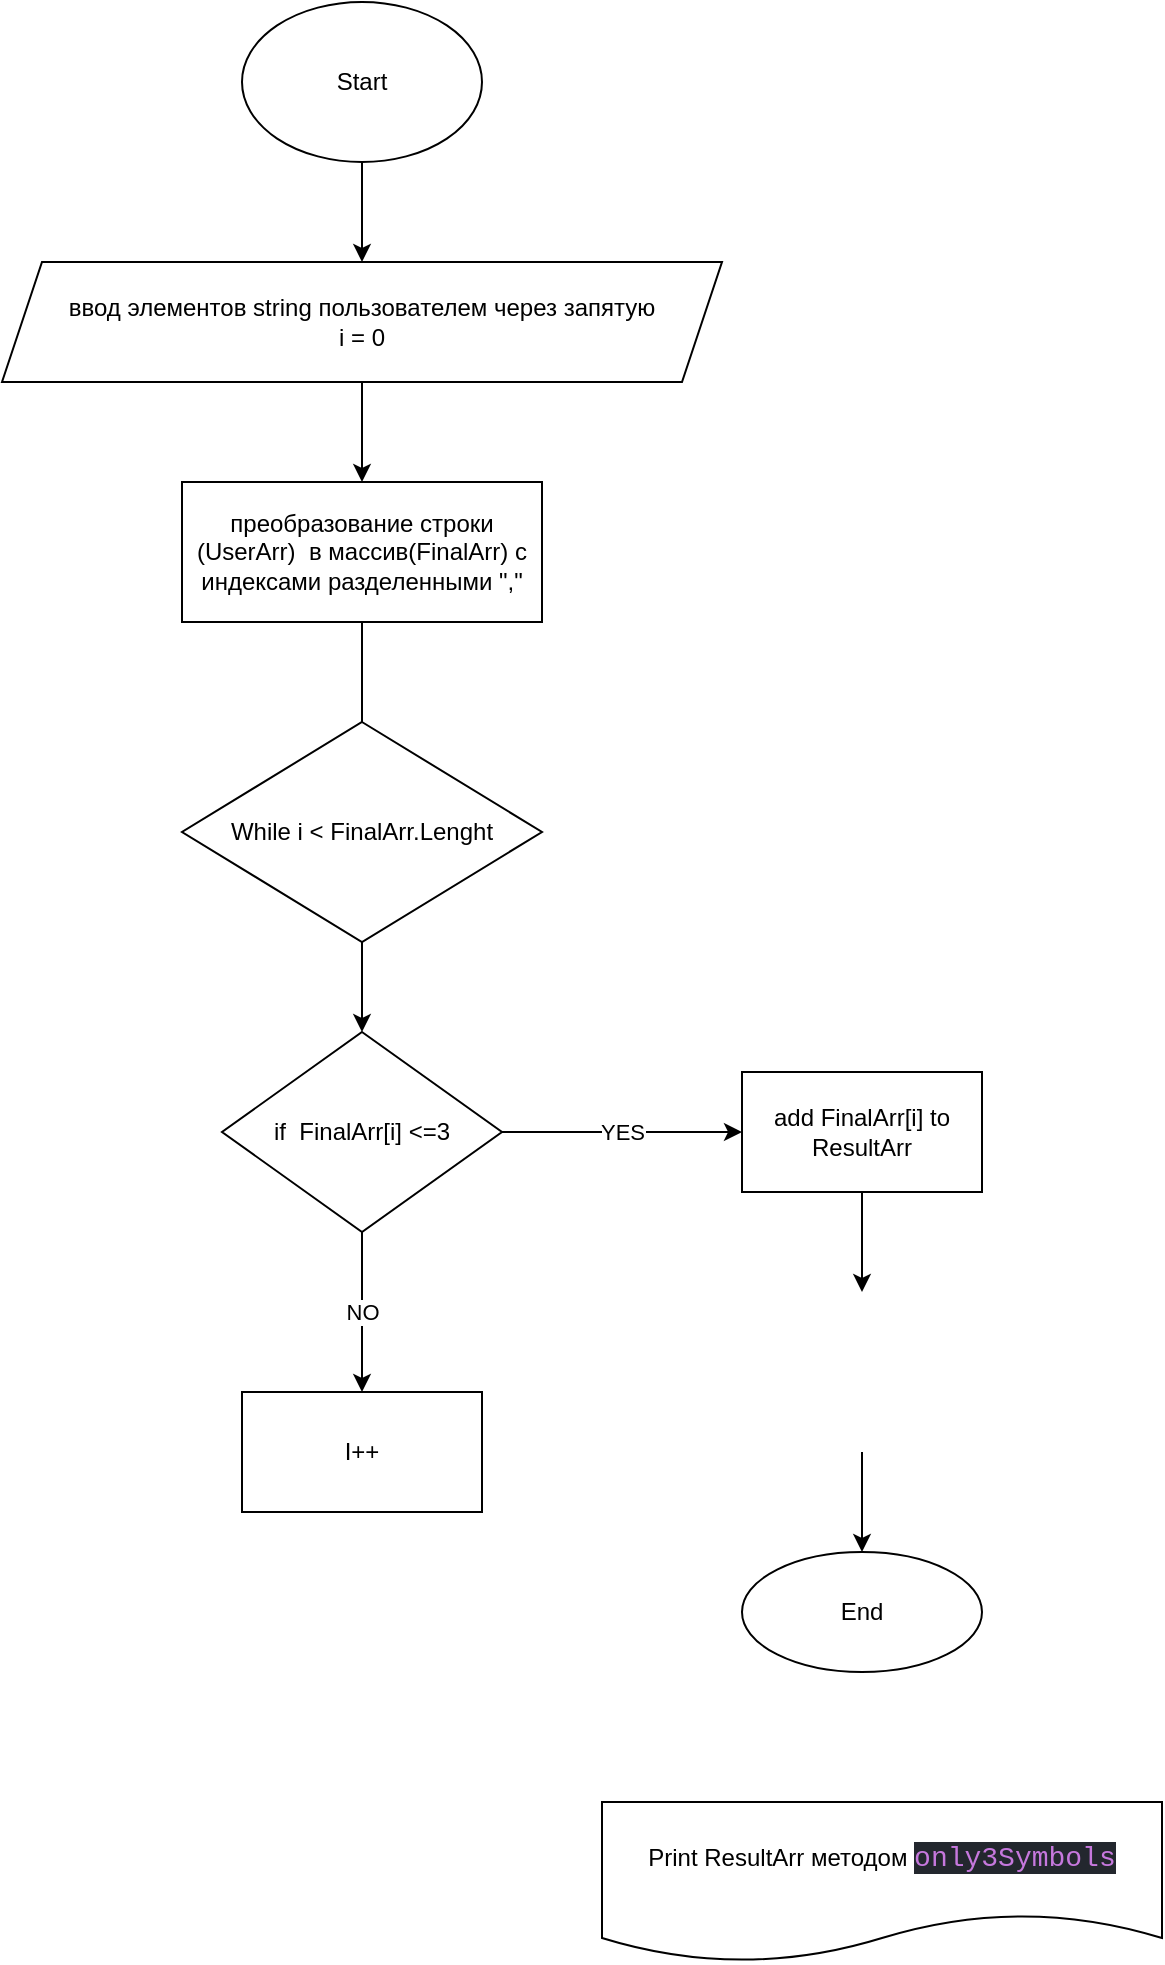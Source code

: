 <mxfile>
    <diagram id="desDFF7GaYQHD1GxVEMc" name="Страница 1">
        <mxGraphModel dx="798" dy="612" grid="1" gridSize="10" guides="1" tooltips="1" connect="1" arrows="1" fold="1" page="1" pageScale="1" pageWidth="827" pageHeight="1169" math="0" shadow="0">
            <root>
                <mxCell id="0"/>
                <mxCell id="1" parent="0"/>
                <mxCell id="4" style="edgeStyle=none;html=1;entryX=0.5;entryY=0;entryDx=0;entryDy=0;" edge="1" parent="1" source="2" target="3">
                    <mxGeometry relative="1" as="geometry"/>
                </mxCell>
                <mxCell id="2" value="Start" style="ellipse;whiteSpace=wrap;html=1;" vertex="1" parent="1">
                    <mxGeometry x="300" y="70" width="120" height="80" as="geometry"/>
                </mxCell>
                <mxCell id="6" value="" style="edgeStyle=none;html=1;" edge="1" parent="1" source="3" target="5">
                    <mxGeometry relative="1" as="geometry"/>
                </mxCell>
                <mxCell id="3" value="ввод элементов string пользователем через запятую&lt;br&gt;i = 0" style="shape=parallelogram;perimeter=parallelogramPerimeter;whiteSpace=wrap;html=1;fixedSize=1;" vertex="1" parent="1">
                    <mxGeometry x="180" y="200" width="360" height="60" as="geometry"/>
                </mxCell>
                <mxCell id="8" value="" style="edgeStyle=none;html=1;startArrow=none;" edge="1" parent="1" source="19" target="7">
                    <mxGeometry relative="1" as="geometry"/>
                </mxCell>
                <mxCell id="5" value="преобразование строки (UserArr)&amp;nbsp; в массив(FinalArr) c индексами разделенными &quot;,&quot;" style="whiteSpace=wrap;html=1;" vertex="1" parent="1">
                    <mxGeometry x="270" y="310" width="180" height="70" as="geometry"/>
                </mxCell>
                <mxCell id="10" value="YES" style="edgeStyle=none;html=1;" edge="1" parent="1" source="7" target="9">
                    <mxGeometry relative="1" as="geometry"/>
                </mxCell>
                <mxCell id="17" value="NO" style="edgeStyle=none;html=1;" edge="1" parent="1" source="7" target="16">
                    <mxGeometry relative="1" as="geometry"/>
                </mxCell>
                <mxCell id="7" value="if&amp;nbsp; FinalArr[i] &amp;lt;=3" style="rhombus;whiteSpace=wrap;html=1;" vertex="1" parent="1">
                    <mxGeometry x="290" y="585" width="140" height="100" as="geometry"/>
                </mxCell>
                <mxCell id="12" value="" style="edgeStyle=none;html=1;" edge="1" parent="1" source="9">
                    <mxGeometry relative="1" as="geometry">
                        <mxPoint x="610" y="715" as="targetPoint"/>
                    </mxGeometry>
                </mxCell>
                <mxCell id="9" value="add FinalArr[i] to ResultArr" style="whiteSpace=wrap;html=1;" vertex="1" parent="1">
                    <mxGeometry x="550" y="605" width="120" height="60" as="geometry"/>
                </mxCell>
                <mxCell id="14" value="" style="edgeStyle=none;html=1;" edge="1" parent="1" target="13">
                    <mxGeometry relative="1" as="geometry">
                        <mxPoint x="610" y="795" as="sourcePoint"/>
                    </mxGeometry>
                </mxCell>
                <mxCell id="11" value="Print ResultArr методом&amp;nbsp;&lt;span style=&quot;color: rgb(198 , 120 , 221) ; font-family: &amp;#34;consolas&amp;#34; , &amp;#34;courier new&amp;#34; , monospace ; font-size: 14px ; background-color: rgb(35 , 39 , 46)&quot;&gt;only3Symbols&lt;/span&gt;" style="shape=document;whiteSpace=wrap;html=1;boundedLbl=1;" vertex="1" parent="1">
                    <mxGeometry x="480" y="970" width="280" height="80" as="geometry"/>
                </mxCell>
                <mxCell id="13" value="End&lt;br&gt;" style="ellipse;whiteSpace=wrap;html=1;" vertex="1" parent="1">
                    <mxGeometry x="550" y="845" width="120" height="60" as="geometry"/>
                </mxCell>
                <mxCell id="16" value="I++" style="whiteSpace=wrap;html=1;" vertex="1" parent="1">
                    <mxGeometry x="300" y="765" width="120" height="60" as="geometry"/>
                </mxCell>
                <mxCell id="19" value="While i &amp;lt; FinalArr.Lenght" style="rhombus;whiteSpace=wrap;html=1;" vertex="1" parent="1">
                    <mxGeometry x="270" y="430" width="180" height="110" as="geometry"/>
                </mxCell>
                <mxCell id="20" value="" style="edgeStyle=none;html=1;endArrow=none;" edge="1" parent="1" source="5" target="19">
                    <mxGeometry relative="1" as="geometry">
                        <mxPoint x="360" y="380" as="sourcePoint"/>
                        <mxPoint x="360" y="585" as="targetPoint"/>
                    </mxGeometry>
                </mxCell>
            </root>
        </mxGraphModel>
    </diagram>
</mxfile>